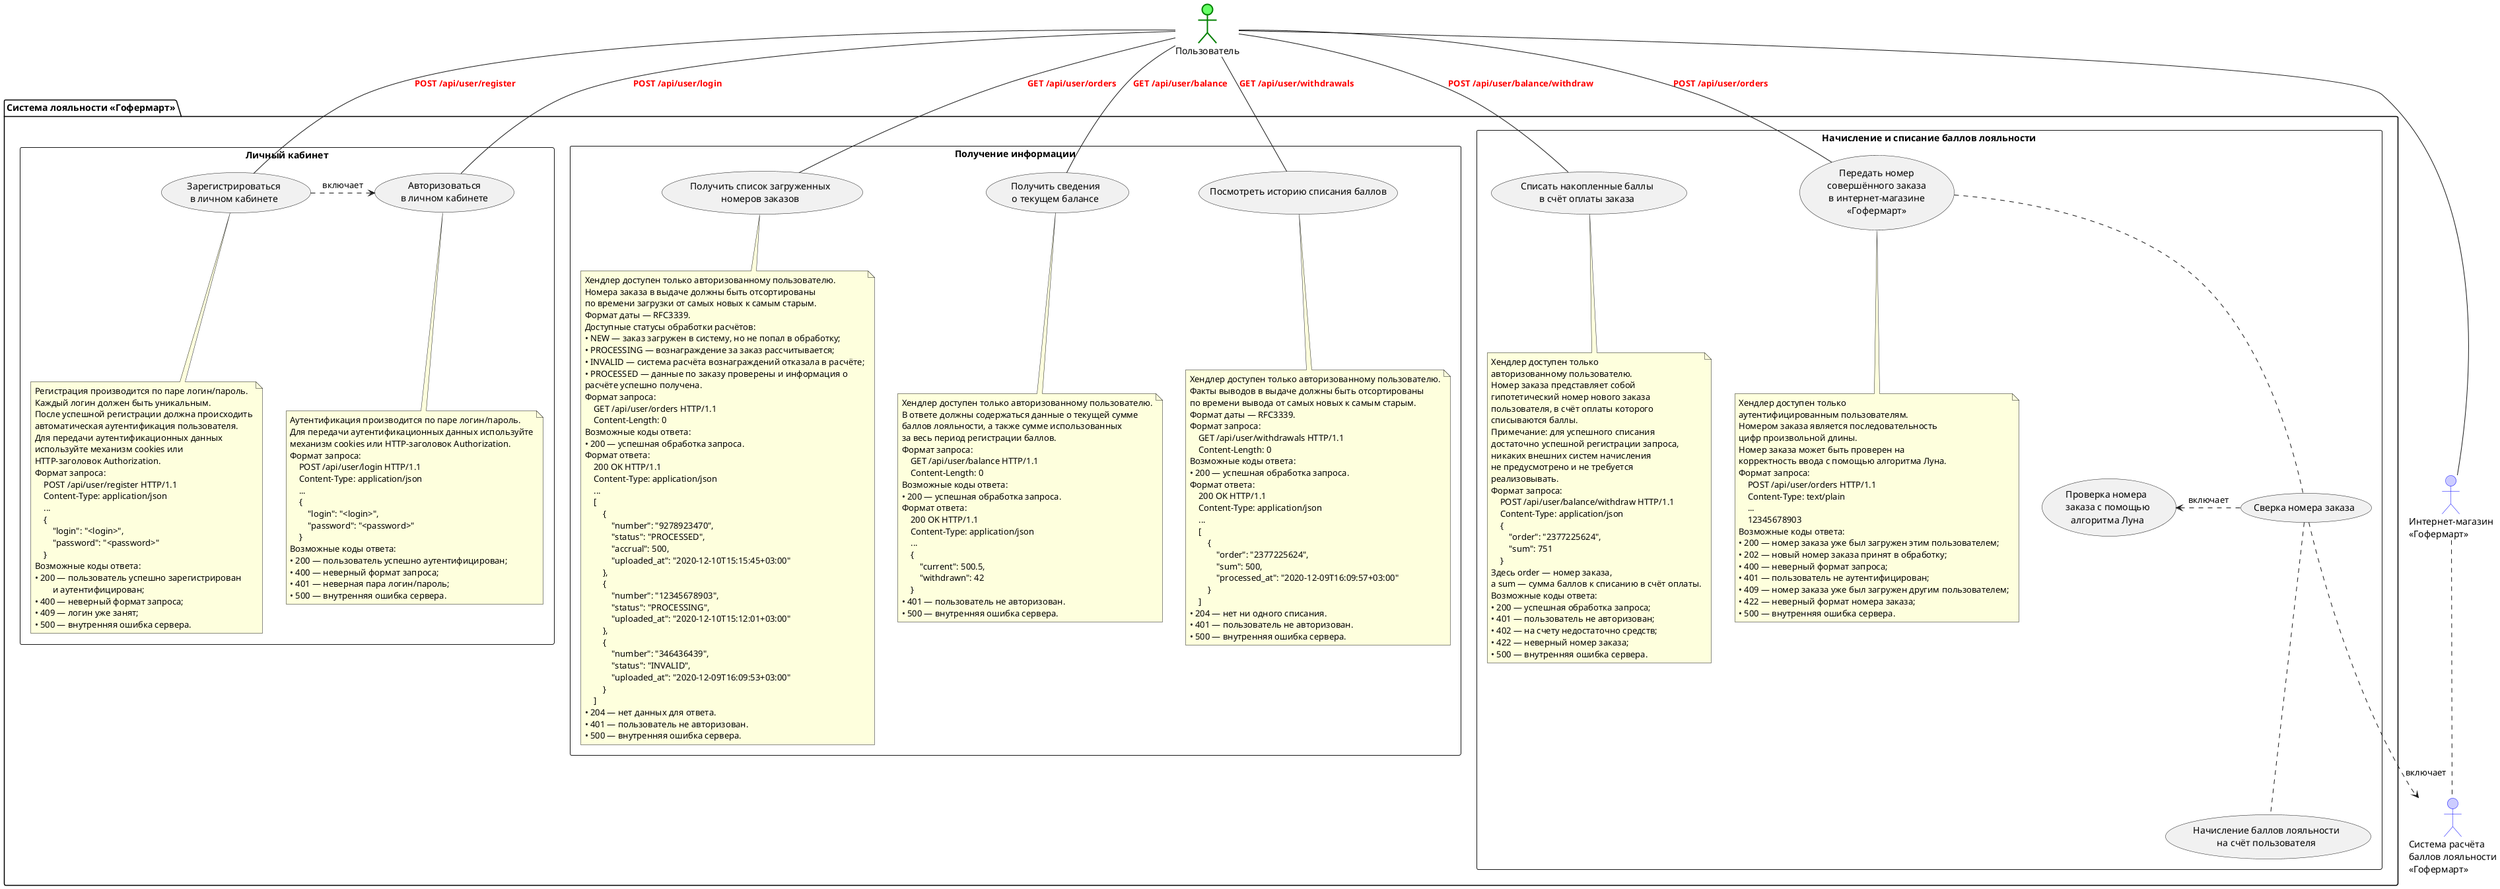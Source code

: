 @startuml usecase

'left to right direction

actor "Пользователь" as User #66FF66;line:Green;line.bold
actor "Интернет-магазин\n<< Гофермарт >>" as Store #CCCCFF;line:Blue
actor "Система расчёта\nбаллов лояльности\n<< Гофермарт >>" as CalcPointsSystem #CCCCFF;line:Blue

package "Система лояльности << Гофермарт >>" as LoyaltySystem {
    rectangle "Личный кабинет" {
        usecase "Зарегистрироваться\nв личном кабинете" as Registration
            note bottom of Registration
                Регистрация производится по паре логин/пароль.
                Каждый логин должен быть уникальным.
                После успешной регистрации должна происходить
                автоматическая аутентификация пользователя.
                Для передачи аутентификационных данных
                используйте механизм cookies или
                HTTP-заголовок Authorization.
                Формат запроса:
                    POST /api/user/register HTTP/1.1
                    Content-Type: application/json
                    ...
                    {
                        "login": "<login>",
                        "password": "<password>"
                    }
                Возможные коды ответа:
                • 200 — пользователь успешно зарегистрирован
                        и аутентифицирован;
                • 400 — неверный формат запроса;
                • 409 — логин уже занят;
                • 500 — внутренняя ошибка сервера.
            end note
        
        usecase "Авторизоваться\nв личном кабинете" as Authorization
            note bottom of Authorization
                Аутентификация производится по паре логин/пароль.
                Для передачи аутентификационных данных используйте
                механизм cookies или HTTP-заголовок Authorization.
                Формат запроса:
                    POST /api/user/login HTTP/1.1
                    Content-Type: application/json
                    ...
                    {
                        "login": "<login>",
                        "password": "<password>"
                    }
                Возможные коды ответа:
                • 200 — пользователь успешно аутентифицирован;
                • 400 — неверный формат запроса;
                • 401 — неверная пара логин/пароль;
                • 500 — внутренняя ошибка сервера.
            end note

    }
   
    rectangle "Получение информации" {
        usecase "Получить список загруженных\nномеров заказов" as GetUploadedOrderID
            note bottom of GetUploadedOrderID
                Хендлер доступен только авторизованному пользователю.
                Номера заказа в выдаче должны быть отсортированы
                по времени загрузки от самых новых к самым старым.
                Формат даты — RFC3339.
                Доступные статусы обработки расчётов:
                • NEW — заказ загружен в систему, но не попал в обработку;
                • PROCESSING — вознаграждение за заказ рассчитывается;
                • INVALID — система расчёта вознаграждений отказала в расчёте;
                • PROCESSED — данные по заказу проверены и информация о
                расчёте успешно получена.
                Формат запроса:
                    GET /api/user/orders HTTP/1.1
                    Content-Length: 0
                Возможные коды ответа:
                • 200 — успешная обработка запроса.
                Формат ответа:
                    200 OK HTTP/1.1
                    Content-Type: application/json
                    ...
                    [
                        {
                            "number": "9278923470",
                            "status": "PROCESSED",
                            "accrual": 500,
                            "uploaded_at": "2020-12-10T15:15:45+03:00"
                        },
                        {
                            "number": "12345678903",
                            "status": "PROCESSING",
                            "uploaded_at": "2020-12-10T15:12:01+03:00"
                        },
                        {
                            "number": "346436439",
                            "status": "INVALID",
                            "uploaded_at": "2020-12-09T16:09:53+03:00"
                        }
                    ]
                • 204 — нет данных для ответа.
                • 401 — пользователь не авторизован.
                • 500 — внутренняя ошибка сервера.
            end note
        
        usecase "Получить сведения\nо текущем балансе" as GetBalance
            note bottom of GetBalance
                Хендлер доступен только авторизованному пользователю.
                В ответе должны содержаться данные о текущей сумме
                баллов лояльности, а также сумме использованных
                за весь период регистрации баллов.
                Формат запроса:
                    GET /api/user/balance HTTP/1.1
                    Content-Length: 0
                Возможные коды ответа:
                • 200 — успешная обработка запроса.
                Формат ответа:
                    200 OK HTTP/1.1
                    Content-Type: application/json
                    ...
                    {
                        "current": 500.5,
                        "withdrawn": 42
                    }
                • 401 — пользователь не авторизован.
                • 500 — внутренняя ошибка сервера.
            endnote
        
        usecase "Посмотреть историю списания баллов" as GetHistory
            note bottom of GetHistory
                Хендлер доступен только авторизованному пользователю.
                Факты выводов в выдаче должны быть отсортированы
                по времени вывода от самых новых к самым старым.
                Формат даты — RFC3339.
                Формат запроса:
                    GET /api/user/withdrawals HTTP/1.1
                    Content-Length: 0
                Возможные коды ответа:
                • 200 — успешная обработка запроса.
                Формат ответа:
                    200 OK HTTP/1.1
                    Content-Type: application/json
                    ...
                    [
                        {
                            "order": "2377225624",
                            "sum": 500,
                            "processed_at": "2020-12-09T16:09:57+03:00"
                        }
                    ]
                • 204 — нет ни одного списания.
                • 401 — пользователь не авторизован.
                • 500 — внутренняя ошибка сервера.
            endnote
    }

    rectangle "Начисление и списание баллов лояльности" {
        usecase "Списать накопленные баллы\nв счёт оплаты заказа" as ApplyPoints
            note bottom of ApplyPoints
                Хендлер доступен только
                авторизованному пользователю.
                Номер заказа представляет собой
                гипотетический номер нового заказа
                пользователя, в счёт оплаты которого
                списываются баллы.
                Примечание: для успешного списания
                достаточно успешной регистрации запроса,
                никаких внешних систем начисления
                не предусмотрено и не требуется
                реализовывать.
                Формат запроса:
                    POST /api/user/balance/withdraw HTTP/1.1
                    Content-Type: application/json
                    {
                        "order": "2377225624",
                        "sum": 751
                    }
                Здесь order — номер заказа,
                а sum — сумма баллов к списанию в счёт оплаты.
                Возможные коды ответа:
                • 200 — успешная обработка запроса;
                • 401 — пользователь не авторизован;
                • 402 — на счету недостаточно средств;
                • 422 — неверный номер заказа;
                • 500 — внутренняя ошибка сервера.
            endnote

        usecase "Передать номер\nсовершённого заказа\nв интернет-магазине\n<< Гофермарт >>" as PutOrderID
            note bottom of PutOrderID
                Хендлер доступен только
                аутентифицированным пользователям.
                Номером заказа является последовательность
                цифр произвольной длины.
                Номер заказа может быть проверен на
                корректность ввода с помощью алгоритма Луна.
                Формат запроса:
                    POST /api/user/orders HTTP/1.1
                    Content-Type: text/plain
                    ...
                    12345678903
                Возможные коды ответа:
                • 200 — номер заказа уже был загружен этим пользователем;
                • 202 — новый номер заказа принят в обработку;
                • 400 — неверный формат запроса;
                • 401 — пользователь не аутентифицирован;
                • 409 — номер заказа уже был загружен другим пользователем;
                • 422 — неверный формат номера заказа;
                • 500 — внутренняя ошибка сервера.
            end note

        usecase "Сверка номера заказа" as CompareOrderID
        usecase "Начисление баллов лояльности\nна счёт пользователя" as Accrual
        usecase "Проверка номера \nзаказа с помощью\nалгоритма Луна" as Lu
    }
}

User -- Store

User -- Authorization : <font color=#FF0000><b>POST /api/user/login
User -- Registration : <font color=#FF0000><b>POST /api/user/register

User -- GetUploadedOrderID : <font color=#FF0000><b>GET /api/user/orders
User -- GetHistory : <font color=#FF0000><b>GET /api/user/withdrawals
User -- GetBalance : <font color=#FF0000><b>GET /api/user/balance


User -- ApplyPoints : <font color=#FF0000><b>POST /api/user/balance/withdraw
User -- PutOrderID : <font color=#FF0000><b>POST /api/user/orders

Registration .>Authorization : включает

Store .. CalcPointsSystem

PutOrderID .. CompareOrderID
Lu <. CompareOrderID : включает
CompareOrderID ..> CalcPointsSystem : включает
CompareOrderID .. Accrual



@enduml